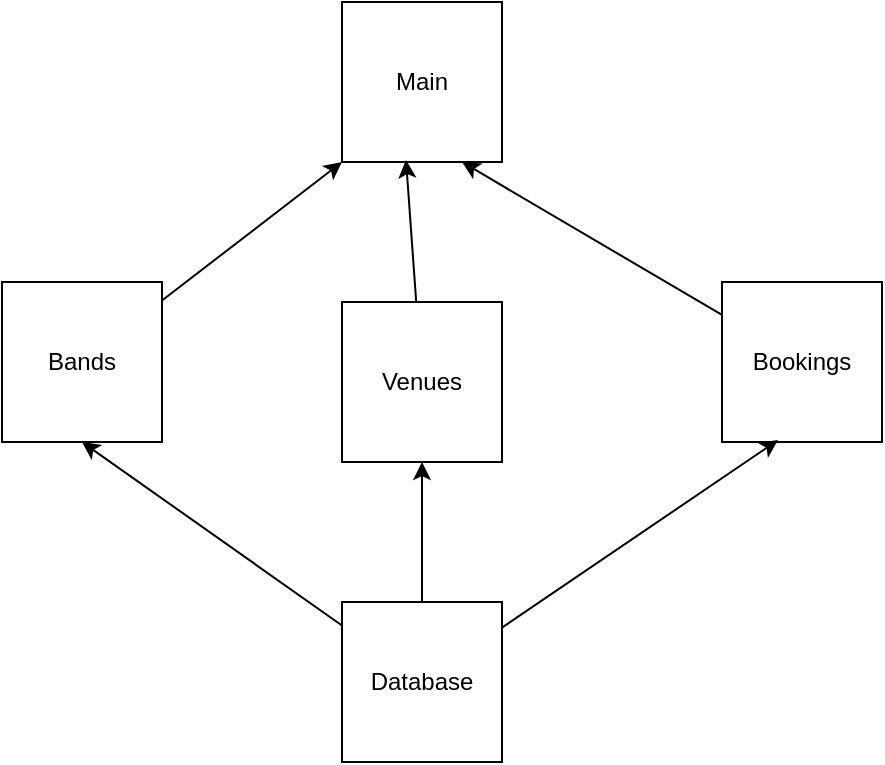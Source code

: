 <mxfile>
    <diagram id="rIY_fJIdBSXD1PxrA1g9" name="Page-1">
        <mxGraphModel dx="766" dy="537" grid="1" gridSize="10" guides="1" tooltips="1" connect="1" arrows="1" fold="1" page="1" pageScale="1" pageWidth="850" pageHeight="1100" math="0" shadow="0">
            <root>
                <mxCell id="0"/>
                <mxCell id="1" parent="0"/>
                <mxCell id="2" value="Main" style="whiteSpace=wrap;html=1;aspect=fixed;" vertex="1" parent="1">
                    <mxGeometry x="310" y="20" width="80" height="80" as="geometry"/>
                </mxCell>
                <mxCell id="10" style="edgeStyle=none;html=1;entryX=0;entryY=1;entryDx=0;entryDy=0;" edge="1" parent="1" source="3" target="2">
                    <mxGeometry relative="1" as="geometry"/>
                </mxCell>
                <mxCell id="3" value="Bands" style="whiteSpace=wrap;html=1;aspect=fixed;" vertex="1" parent="1">
                    <mxGeometry x="140" y="160" width="80" height="80" as="geometry"/>
                </mxCell>
                <mxCell id="11" style="edgeStyle=none;html=1;entryX=0.4;entryY=0.988;entryDx=0;entryDy=0;entryPerimeter=0;" edge="1" parent="1" source="4" target="2">
                    <mxGeometry relative="1" as="geometry"/>
                </mxCell>
                <mxCell id="4" value="Venues" style="whiteSpace=wrap;html=1;aspect=fixed;" vertex="1" parent="1">
                    <mxGeometry x="310" y="170" width="80" height="80" as="geometry"/>
                </mxCell>
                <mxCell id="12" style="edgeStyle=none;html=1;entryX=0.75;entryY=1;entryDx=0;entryDy=0;" edge="1" parent="1" source="5" target="2">
                    <mxGeometry relative="1" as="geometry"/>
                </mxCell>
                <mxCell id="5" value="Bookings" style="whiteSpace=wrap;html=1;aspect=fixed;" vertex="1" parent="1">
                    <mxGeometry x="500" y="160" width="80" height="80" as="geometry"/>
                </mxCell>
                <mxCell id="7" value="" style="edgeStyle=none;html=1;" edge="1" parent="1" source="6" target="4">
                    <mxGeometry relative="1" as="geometry"/>
                </mxCell>
                <mxCell id="8" style="edgeStyle=none;html=1;entryX=0.35;entryY=0.988;entryDx=0;entryDy=0;entryPerimeter=0;" edge="1" parent="1" source="6" target="5">
                    <mxGeometry relative="1" as="geometry"/>
                </mxCell>
                <mxCell id="9" style="edgeStyle=none;html=1;entryX=0.5;entryY=1;entryDx=0;entryDy=0;" edge="1" parent="1" source="6" target="3">
                    <mxGeometry relative="1" as="geometry"/>
                </mxCell>
                <mxCell id="6" value="Database" style="whiteSpace=wrap;html=1;aspect=fixed;" vertex="1" parent="1">
                    <mxGeometry x="310" y="320" width="80" height="80" as="geometry"/>
                </mxCell>
            </root>
        </mxGraphModel>
    </diagram>
</mxfile>